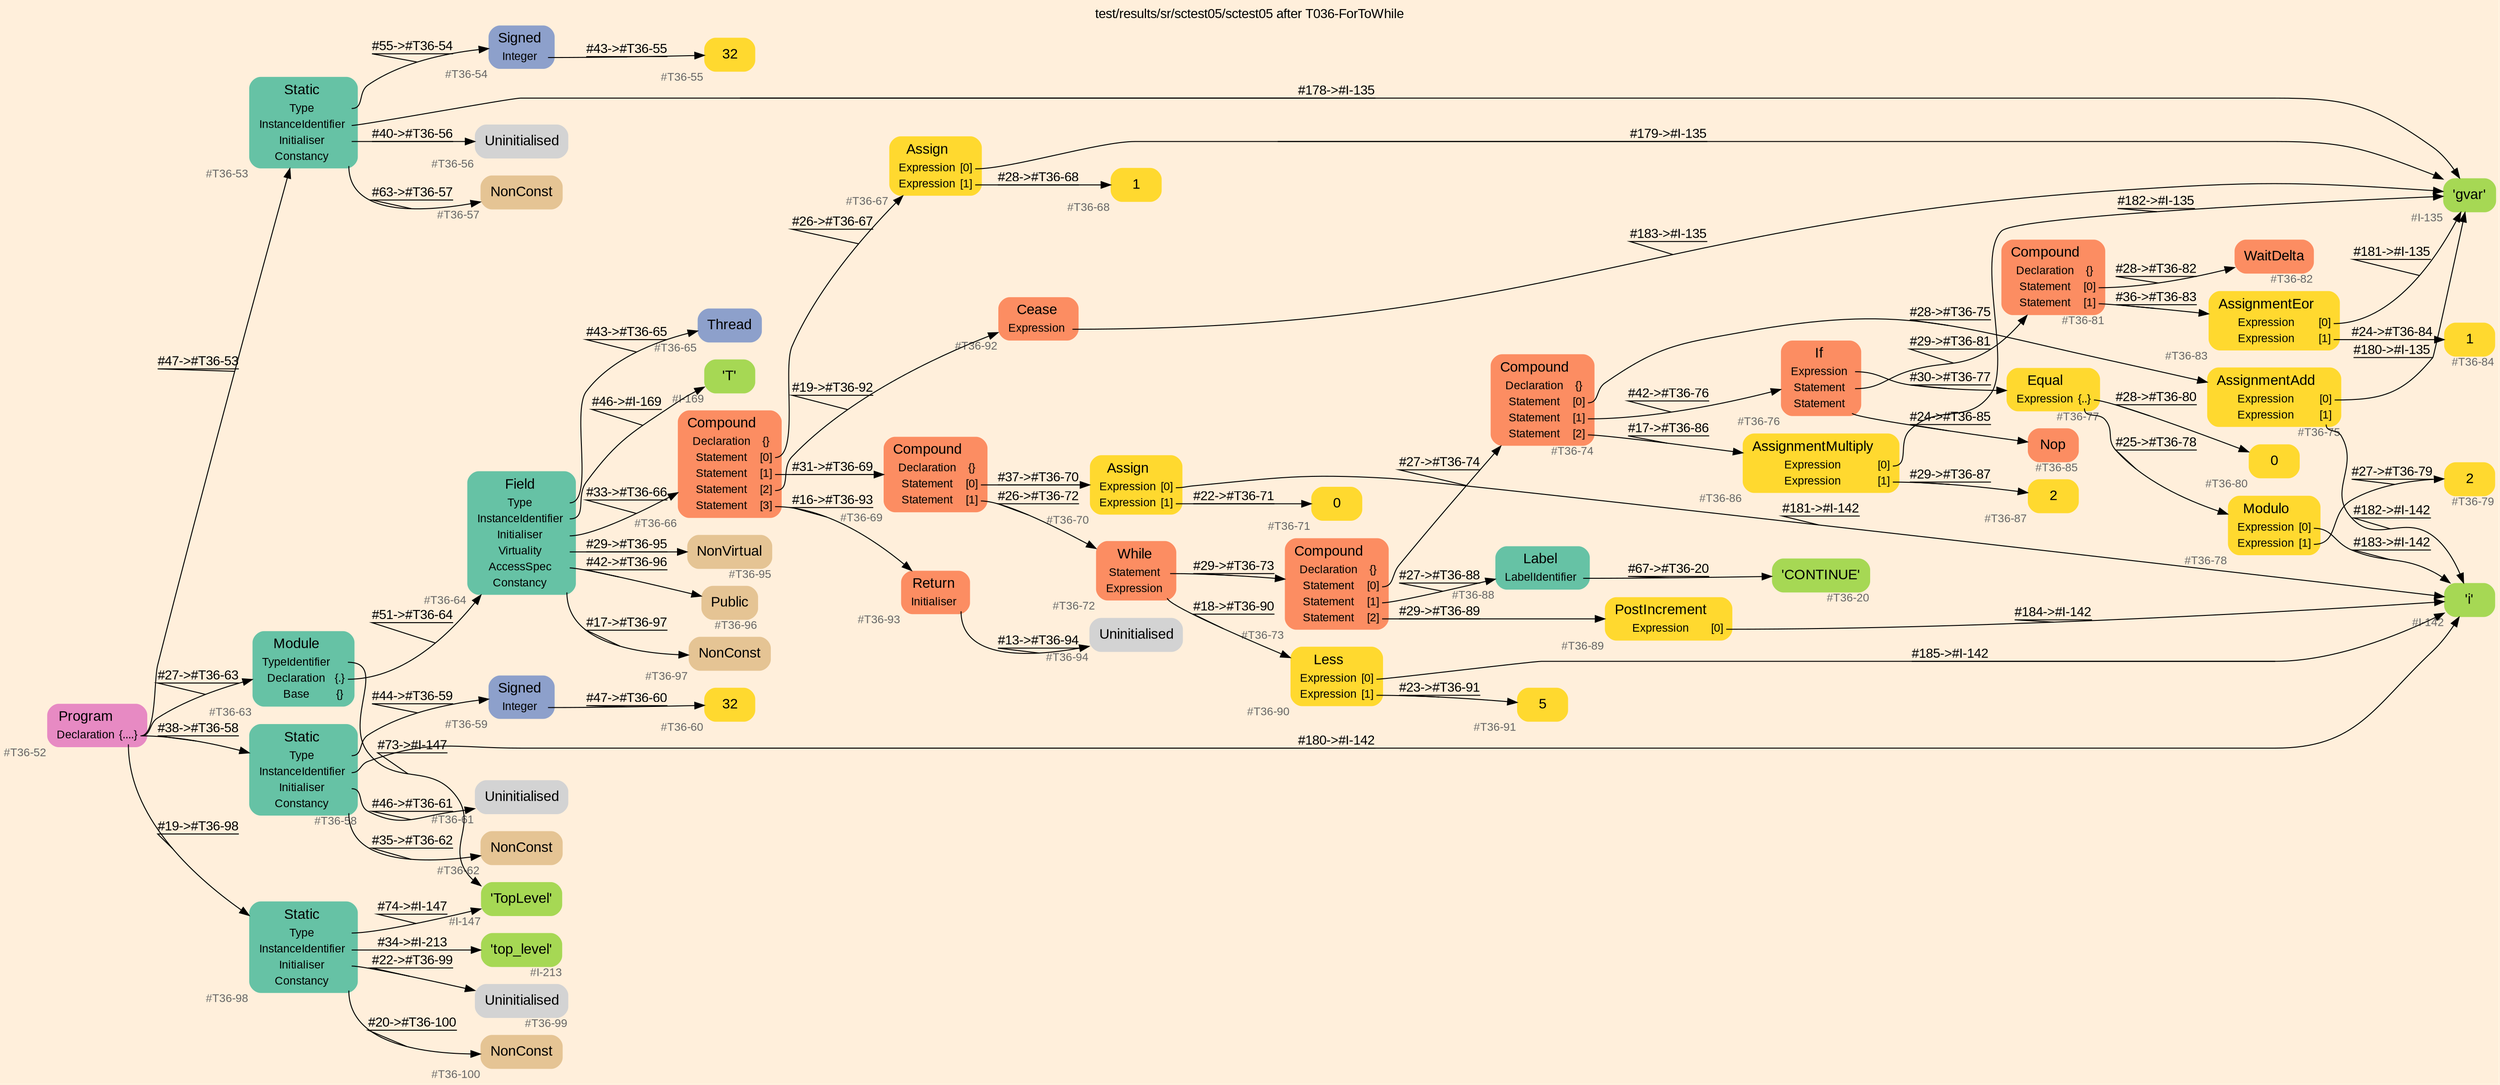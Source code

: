 digraph "test/results/sr/sctest05/sctest05 after T036-ForToWhile" {
label = "test/results/sr/sctest05/sctest05 after T036-ForToWhile"
labelloc = t
graph [
    rankdir = "LR"
    ranksep = 0.3
    bgcolor = antiquewhite1
    color = black
    fontcolor = black
    fontname = "Arial"
];
node [
    fontname = "Arial"
];
edge [
    fontname = "Arial"
];

// -------------------- node figure --------------------
// -------- block #T36-52 ----------
"#T36-52" [
    fillcolor = "/set28/4"
    xlabel = "#T36-52"
    fontsize = "12"
    fontcolor = grey40
    shape = "plaintext"
    label = <<TABLE BORDER="0" CELLBORDER="0" CELLSPACING="0">
     <TR><TD><FONT COLOR="black" POINT-SIZE="15">Program</FONT></TD></TR>
     <TR><TD><FONT COLOR="black" POINT-SIZE="12">Declaration</FONT></TD><TD PORT="port0"><FONT COLOR="black" POINT-SIZE="12">{....}</FONT></TD></TR>
    </TABLE>>
    style = "rounded,filled"
];

// -------- block #T36-53 ----------
"#T36-53" [
    fillcolor = "/set28/1"
    xlabel = "#T36-53"
    fontsize = "12"
    fontcolor = grey40
    shape = "plaintext"
    label = <<TABLE BORDER="0" CELLBORDER="0" CELLSPACING="0">
     <TR><TD><FONT COLOR="black" POINT-SIZE="15">Static</FONT></TD></TR>
     <TR><TD><FONT COLOR="black" POINT-SIZE="12">Type</FONT></TD><TD PORT="port0"></TD></TR>
     <TR><TD><FONT COLOR="black" POINT-SIZE="12">InstanceIdentifier</FONT></TD><TD PORT="port1"></TD></TR>
     <TR><TD><FONT COLOR="black" POINT-SIZE="12">Initialiser</FONT></TD><TD PORT="port2"></TD></TR>
     <TR><TD><FONT COLOR="black" POINT-SIZE="12">Constancy</FONT></TD><TD PORT="port3"></TD></TR>
    </TABLE>>
    style = "rounded,filled"
];

// -------- block #T36-54 ----------
"#T36-54" [
    fillcolor = "/set28/3"
    xlabel = "#T36-54"
    fontsize = "12"
    fontcolor = grey40
    shape = "plaintext"
    label = <<TABLE BORDER="0" CELLBORDER="0" CELLSPACING="0">
     <TR><TD><FONT COLOR="black" POINT-SIZE="15">Signed</FONT></TD></TR>
     <TR><TD><FONT COLOR="black" POINT-SIZE="12">Integer</FONT></TD><TD PORT="port0"></TD></TR>
    </TABLE>>
    style = "rounded,filled"
];

// -------- block #T36-55 ----------
"#T36-55" [
    fillcolor = "/set28/6"
    xlabel = "#T36-55"
    fontsize = "12"
    fontcolor = grey40
    shape = "plaintext"
    label = <<TABLE BORDER="0" CELLBORDER="0" CELLSPACING="0">
     <TR><TD><FONT COLOR="black" POINT-SIZE="15">32</FONT></TD></TR>
    </TABLE>>
    style = "rounded,filled"
];

// -------- block #I-135 ----------
"#I-135" [
    fillcolor = "/set28/5"
    xlabel = "#I-135"
    fontsize = "12"
    fontcolor = grey40
    shape = "plaintext"
    label = <<TABLE BORDER="0" CELLBORDER="0" CELLSPACING="0">
     <TR><TD><FONT COLOR="black" POINT-SIZE="15">'gvar'</FONT></TD></TR>
    </TABLE>>
    style = "rounded,filled"
];

// -------- block #T36-56 ----------
"#T36-56" [
    xlabel = "#T36-56"
    fontsize = "12"
    fontcolor = grey40
    shape = "plaintext"
    label = <<TABLE BORDER="0" CELLBORDER="0" CELLSPACING="0">
     <TR><TD><FONT COLOR="black" POINT-SIZE="15">Uninitialised</FONT></TD></TR>
    </TABLE>>
    style = "rounded,filled"
];

// -------- block #T36-57 ----------
"#T36-57" [
    fillcolor = "/set28/7"
    xlabel = "#T36-57"
    fontsize = "12"
    fontcolor = grey40
    shape = "plaintext"
    label = <<TABLE BORDER="0" CELLBORDER="0" CELLSPACING="0">
     <TR><TD><FONT COLOR="black" POINT-SIZE="15">NonConst</FONT></TD></TR>
    </TABLE>>
    style = "rounded,filled"
];

// -------- block #T36-58 ----------
"#T36-58" [
    fillcolor = "/set28/1"
    xlabel = "#T36-58"
    fontsize = "12"
    fontcolor = grey40
    shape = "plaintext"
    label = <<TABLE BORDER="0" CELLBORDER="0" CELLSPACING="0">
     <TR><TD><FONT COLOR="black" POINT-SIZE="15">Static</FONT></TD></TR>
     <TR><TD><FONT COLOR="black" POINT-SIZE="12">Type</FONT></TD><TD PORT="port0"></TD></TR>
     <TR><TD><FONT COLOR="black" POINT-SIZE="12">InstanceIdentifier</FONT></TD><TD PORT="port1"></TD></TR>
     <TR><TD><FONT COLOR="black" POINT-SIZE="12">Initialiser</FONT></TD><TD PORT="port2"></TD></TR>
     <TR><TD><FONT COLOR="black" POINT-SIZE="12">Constancy</FONT></TD><TD PORT="port3"></TD></TR>
    </TABLE>>
    style = "rounded,filled"
];

// -------- block #T36-59 ----------
"#T36-59" [
    fillcolor = "/set28/3"
    xlabel = "#T36-59"
    fontsize = "12"
    fontcolor = grey40
    shape = "plaintext"
    label = <<TABLE BORDER="0" CELLBORDER="0" CELLSPACING="0">
     <TR><TD><FONT COLOR="black" POINT-SIZE="15">Signed</FONT></TD></TR>
     <TR><TD><FONT COLOR="black" POINT-SIZE="12">Integer</FONT></TD><TD PORT="port0"></TD></TR>
    </TABLE>>
    style = "rounded,filled"
];

// -------- block #T36-60 ----------
"#T36-60" [
    fillcolor = "/set28/6"
    xlabel = "#T36-60"
    fontsize = "12"
    fontcolor = grey40
    shape = "plaintext"
    label = <<TABLE BORDER="0" CELLBORDER="0" CELLSPACING="0">
     <TR><TD><FONT COLOR="black" POINT-SIZE="15">32</FONT></TD></TR>
    </TABLE>>
    style = "rounded,filled"
];

// -------- block #I-142 ----------
"#I-142" [
    fillcolor = "/set28/5"
    xlabel = "#I-142"
    fontsize = "12"
    fontcolor = grey40
    shape = "plaintext"
    label = <<TABLE BORDER="0" CELLBORDER="0" CELLSPACING="0">
     <TR><TD><FONT COLOR="black" POINT-SIZE="15">'i'</FONT></TD></TR>
    </TABLE>>
    style = "rounded,filled"
];

// -------- block #T36-61 ----------
"#T36-61" [
    xlabel = "#T36-61"
    fontsize = "12"
    fontcolor = grey40
    shape = "plaintext"
    label = <<TABLE BORDER="0" CELLBORDER="0" CELLSPACING="0">
     <TR><TD><FONT COLOR="black" POINT-SIZE="15">Uninitialised</FONT></TD></TR>
    </TABLE>>
    style = "rounded,filled"
];

// -------- block #T36-62 ----------
"#T36-62" [
    fillcolor = "/set28/7"
    xlabel = "#T36-62"
    fontsize = "12"
    fontcolor = grey40
    shape = "plaintext"
    label = <<TABLE BORDER="0" CELLBORDER="0" CELLSPACING="0">
     <TR><TD><FONT COLOR="black" POINT-SIZE="15">NonConst</FONT></TD></TR>
    </TABLE>>
    style = "rounded,filled"
];

// -------- block #T36-63 ----------
"#T36-63" [
    fillcolor = "/set28/1"
    xlabel = "#T36-63"
    fontsize = "12"
    fontcolor = grey40
    shape = "plaintext"
    label = <<TABLE BORDER="0" CELLBORDER="0" CELLSPACING="0">
     <TR><TD><FONT COLOR="black" POINT-SIZE="15">Module</FONT></TD></TR>
     <TR><TD><FONT COLOR="black" POINT-SIZE="12">TypeIdentifier</FONT></TD><TD PORT="port0"></TD></TR>
     <TR><TD><FONT COLOR="black" POINT-SIZE="12">Declaration</FONT></TD><TD PORT="port1"><FONT COLOR="black" POINT-SIZE="12">{.}</FONT></TD></TR>
     <TR><TD><FONT COLOR="black" POINT-SIZE="12">Base</FONT></TD><TD PORT="port2"><FONT COLOR="black" POINT-SIZE="12">{}</FONT></TD></TR>
    </TABLE>>
    style = "rounded,filled"
];

// -------- block #I-147 ----------
"#I-147" [
    fillcolor = "/set28/5"
    xlabel = "#I-147"
    fontsize = "12"
    fontcolor = grey40
    shape = "plaintext"
    label = <<TABLE BORDER="0" CELLBORDER="0" CELLSPACING="0">
     <TR><TD><FONT COLOR="black" POINT-SIZE="15">'TopLevel'</FONT></TD></TR>
    </TABLE>>
    style = "rounded,filled"
];

// -------- block #T36-64 ----------
"#T36-64" [
    fillcolor = "/set28/1"
    xlabel = "#T36-64"
    fontsize = "12"
    fontcolor = grey40
    shape = "plaintext"
    label = <<TABLE BORDER="0" CELLBORDER="0" CELLSPACING="0">
     <TR><TD><FONT COLOR="black" POINT-SIZE="15">Field</FONT></TD></TR>
     <TR><TD><FONT COLOR="black" POINT-SIZE="12">Type</FONT></TD><TD PORT="port0"></TD></TR>
     <TR><TD><FONT COLOR="black" POINT-SIZE="12">InstanceIdentifier</FONT></TD><TD PORT="port1"></TD></TR>
     <TR><TD><FONT COLOR="black" POINT-SIZE="12">Initialiser</FONT></TD><TD PORT="port2"></TD></TR>
     <TR><TD><FONT COLOR="black" POINT-SIZE="12">Virtuality</FONT></TD><TD PORT="port3"></TD></TR>
     <TR><TD><FONT COLOR="black" POINT-SIZE="12">AccessSpec</FONT></TD><TD PORT="port4"></TD></TR>
     <TR><TD><FONT COLOR="black" POINT-SIZE="12">Constancy</FONT></TD><TD PORT="port5"></TD></TR>
    </TABLE>>
    style = "rounded,filled"
];

// -------- block #T36-65 ----------
"#T36-65" [
    fillcolor = "/set28/3"
    xlabel = "#T36-65"
    fontsize = "12"
    fontcolor = grey40
    shape = "plaintext"
    label = <<TABLE BORDER="0" CELLBORDER="0" CELLSPACING="0">
     <TR><TD><FONT COLOR="black" POINT-SIZE="15">Thread</FONT></TD></TR>
    </TABLE>>
    style = "rounded,filled"
];

// -------- block #I-169 ----------
"#I-169" [
    fillcolor = "/set28/5"
    xlabel = "#I-169"
    fontsize = "12"
    fontcolor = grey40
    shape = "plaintext"
    label = <<TABLE BORDER="0" CELLBORDER="0" CELLSPACING="0">
     <TR><TD><FONT COLOR="black" POINT-SIZE="15">'T'</FONT></TD></TR>
    </TABLE>>
    style = "rounded,filled"
];

// -------- block #T36-66 ----------
"#T36-66" [
    fillcolor = "/set28/2"
    xlabel = "#T36-66"
    fontsize = "12"
    fontcolor = grey40
    shape = "plaintext"
    label = <<TABLE BORDER="0" CELLBORDER="0" CELLSPACING="0">
     <TR><TD><FONT COLOR="black" POINT-SIZE="15">Compound</FONT></TD></TR>
     <TR><TD><FONT COLOR="black" POINT-SIZE="12">Declaration</FONT></TD><TD PORT="port0"><FONT COLOR="black" POINT-SIZE="12">{}</FONT></TD></TR>
     <TR><TD><FONT COLOR="black" POINT-SIZE="12">Statement</FONT></TD><TD PORT="port1"><FONT COLOR="black" POINT-SIZE="12">[0]</FONT></TD></TR>
     <TR><TD><FONT COLOR="black" POINT-SIZE="12">Statement</FONT></TD><TD PORT="port2"><FONT COLOR="black" POINT-SIZE="12">[1]</FONT></TD></TR>
     <TR><TD><FONT COLOR="black" POINT-SIZE="12">Statement</FONT></TD><TD PORT="port3"><FONT COLOR="black" POINT-SIZE="12">[2]</FONT></TD></TR>
     <TR><TD><FONT COLOR="black" POINT-SIZE="12">Statement</FONT></TD><TD PORT="port4"><FONT COLOR="black" POINT-SIZE="12">[3]</FONT></TD></TR>
    </TABLE>>
    style = "rounded,filled"
];

// -------- block #T36-67 ----------
"#T36-67" [
    fillcolor = "/set28/6"
    xlabel = "#T36-67"
    fontsize = "12"
    fontcolor = grey40
    shape = "plaintext"
    label = <<TABLE BORDER="0" CELLBORDER="0" CELLSPACING="0">
     <TR><TD><FONT COLOR="black" POINT-SIZE="15">Assign</FONT></TD></TR>
     <TR><TD><FONT COLOR="black" POINT-SIZE="12">Expression</FONT></TD><TD PORT="port0"><FONT COLOR="black" POINT-SIZE="12">[0]</FONT></TD></TR>
     <TR><TD><FONT COLOR="black" POINT-SIZE="12">Expression</FONT></TD><TD PORT="port1"><FONT COLOR="black" POINT-SIZE="12">[1]</FONT></TD></TR>
    </TABLE>>
    style = "rounded,filled"
];

// -------- block #T36-68 ----------
"#T36-68" [
    fillcolor = "/set28/6"
    xlabel = "#T36-68"
    fontsize = "12"
    fontcolor = grey40
    shape = "plaintext"
    label = <<TABLE BORDER="0" CELLBORDER="0" CELLSPACING="0">
     <TR><TD><FONT COLOR="black" POINT-SIZE="15">1</FONT></TD></TR>
    </TABLE>>
    style = "rounded,filled"
];

// -------- block #T36-69 ----------
"#T36-69" [
    fillcolor = "/set28/2"
    xlabel = "#T36-69"
    fontsize = "12"
    fontcolor = grey40
    shape = "plaintext"
    label = <<TABLE BORDER="0" CELLBORDER="0" CELLSPACING="0">
     <TR><TD><FONT COLOR="black" POINT-SIZE="15">Compound</FONT></TD></TR>
     <TR><TD><FONT COLOR="black" POINT-SIZE="12">Declaration</FONT></TD><TD PORT="port0"><FONT COLOR="black" POINT-SIZE="12">{}</FONT></TD></TR>
     <TR><TD><FONT COLOR="black" POINT-SIZE="12">Statement</FONT></TD><TD PORT="port1"><FONT COLOR="black" POINT-SIZE="12">[0]</FONT></TD></TR>
     <TR><TD><FONT COLOR="black" POINT-SIZE="12">Statement</FONT></TD><TD PORT="port2"><FONT COLOR="black" POINT-SIZE="12">[1]</FONT></TD></TR>
    </TABLE>>
    style = "rounded,filled"
];

// -------- block #T36-70 ----------
"#T36-70" [
    fillcolor = "/set28/6"
    xlabel = "#T36-70"
    fontsize = "12"
    fontcolor = grey40
    shape = "plaintext"
    label = <<TABLE BORDER="0" CELLBORDER="0" CELLSPACING="0">
     <TR><TD><FONT COLOR="black" POINT-SIZE="15">Assign</FONT></TD></TR>
     <TR><TD><FONT COLOR="black" POINT-SIZE="12">Expression</FONT></TD><TD PORT="port0"><FONT COLOR="black" POINT-SIZE="12">[0]</FONT></TD></TR>
     <TR><TD><FONT COLOR="black" POINT-SIZE="12">Expression</FONT></TD><TD PORT="port1"><FONT COLOR="black" POINT-SIZE="12">[1]</FONT></TD></TR>
    </TABLE>>
    style = "rounded,filled"
];

// -------- block #T36-71 ----------
"#T36-71" [
    fillcolor = "/set28/6"
    xlabel = "#T36-71"
    fontsize = "12"
    fontcolor = grey40
    shape = "plaintext"
    label = <<TABLE BORDER="0" CELLBORDER="0" CELLSPACING="0">
     <TR><TD><FONT COLOR="black" POINT-SIZE="15">0</FONT></TD></TR>
    </TABLE>>
    style = "rounded,filled"
];

// -------- block #T36-72 ----------
"#T36-72" [
    fillcolor = "/set28/2"
    xlabel = "#T36-72"
    fontsize = "12"
    fontcolor = grey40
    shape = "plaintext"
    label = <<TABLE BORDER="0" CELLBORDER="0" CELLSPACING="0">
     <TR><TD><FONT COLOR="black" POINT-SIZE="15">While</FONT></TD></TR>
     <TR><TD><FONT COLOR="black" POINT-SIZE="12">Statement</FONT></TD><TD PORT="port0"></TD></TR>
     <TR><TD><FONT COLOR="black" POINT-SIZE="12">Expression</FONT></TD><TD PORT="port1"></TD></TR>
    </TABLE>>
    style = "rounded,filled"
];

// -------- block #T36-73 ----------
"#T36-73" [
    fillcolor = "/set28/2"
    xlabel = "#T36-73"
    fontsize = "12"
    fontcolor = grey40
    shape = "plaintext"
    label = <<TABLE BORDER="0" CELLBORDER="0" CELLSPACING="0">
     <TR><TD><FONT COLOR="black" POINT-SIZE="15">Compound</FONT></TD></TR>
     <TR><TD><FONT COLOR="black" POINT-SIZE="12">Declaration</FONT></TD><TD PORT="port0"><FONT COLOR="black" POINT-SIZE="12">{}</FONT></TD></TR>
     <TR><TD><FONT COLOR="black" POINT-SIZE="12">Statement</FONT></TD><TD PORT="port1"><FONT COLOR="black" POINT-SIZE="12">[0]</FONT></TD></TR>
     <TR><TD><FONT COLOR="black" POINT-SIZE="12">Statement</FONT></TD><TD PORT="port2"><FONT COLOR="black" POINT-SIZE="12">[1]</FONT></TD></TR>
     <TR><TD><FONT COLOR="black" POINT-SIZE="12">Statement</FONT></TD><TD PORT="port3"><FONT COLOR="black" POINT-SIZE="12">[2]</FONT></TD></TR>
    </TABLE>>
    style = "rounded,filled"
];

// -------- block #T36-74 ----------
"#T36-74" [
    fillcolor = "/set28/2"
    xlabel = "#T36-74"
    fontsize = "12"
    fontcolor = grey40
    shape = "plaintext"
    label = <<TABLE BORDER="0" CELLBORDER="0" CELLSPACING="0">
     <TR><TD><FONT COLOR="black" POINT-SIZE="15">Compound</FONT></TD></TR>
     <TR><TD><FONT COLOR="black" POINT-SIZE="12">Declaration</FONT></TD><TD PORT="port0"><FONT COLOR="black" POINT-SIZE="12">{}</FONT></TD></TR>
     <TR><TD><FONT COLOR="black" POINT-SIZE="12">Statement</FONT></TD><TD PORT="port1"><FONT COLOR="black" POINT-SIZE="12">[0]</FONT></TD></TR>
     <TR><TD><FONT COLOR="black" POINT-SIZE="12">Statement</FONT></TD><TD PORT="port2"><FONT COLOR="black" POINT-SIZE="12">[1]</FONT></TD></TR>
     <TR><TD><FONT COLOR="black" POINT-SIZE="12">Statement</FONT></TD><TD PORT="port3"><FONT COLOR="black" POINT-SIZE="12">[2]</FONT></TD></TR>
    </TABLE>>
    style = "rounded,filled"
];

// -------- block #T36-75 ----------
"#T36-75" [
    fillcolor = "/set28/6"
    xlabel = "#T36-75"
    fontsize = "12"
    fontcolor = grey40
    shape = "plaintext"
    label = <<TABLE BORDER="0" CELLBORDER="0" CELLSPACING="0">
     <TR><TD><FONT COLOR="black" POINT-SIZE="15">AssignmentAdd</FONT></TD></TR>
     <TR><TD><FONT COLOR="black" POINT-SIZE="12">Expression</FONT></TD><TD PORT="port0"><FONT COLOR="black" POINT-SIZE="12">[0]</FONT></TD></TR>
     <TR><TD><FONT COLOR="black" POINT-SIZE="12">Expression</FONT></TD><TD PORT="port1"><FONT COLOR="black" POINT-SIZE="12">[1]</FONT></TD></TR>
    </TABLE>>
    style = "rounded,filled"
];

// -------- block #T36-76 ----------
"#T36-76" [
    fillcolor = "/set28/2"
    xlabel = "#T36-76"
    fontsize = "12"
    fontcolor = grey40
    shape = "plaintext"
    label = <<TABLE BORDER="0" CELLBORDER="0" CELLSPACING="0">
     <TR><TD><FONT COLOR="black" POINT-SIZE="15">If</FONT></TD></TR>
     <TR><TD><FONT COLOR="black" POINT-SIZE="12">Expression</FONT></TD><TD PORT="port0"></TD></TR>
     <TR><TD><FONT COLOR="black" POINT-SIZE="12">Statement</FONT></TD><TD PORT="port1"></TD></TR>
     <TR><TD><FONT COLOR="black" POINT-SIZE="12">Statement</FONT></TD><TD PORT="port2"></TD></TR>
    </TABLE>>
    style = "rounded,filled"
];

// -------- block #T36-77 ----------
"#T36-77" [
    fillcolor = "/set28/6"
    xlabel = "#T36-77"
    fontsize = "12"
    fontcolor = grey40
    shape = "plaintext"
    label = <<TABLE BORDER="0" CELLBORDER="0" CELLSPACING="0">
     <TR><TD><FONT COLOR="black" POINT-SIZE="15">Equal</FONT></TD></TR>
     <TR><TD><FONT COLOR="black" POINT-SIZE="12">Expression</FONT></TD><TD PORT="port0"><FONT COLOR="black" POINT-SIZE="12">{..}</FONT></TD></TR>
    </TABLE>>
    style = "rounded,filled"
];

// -------- block #T36-78 ----------
"#T36-78" [
    fillcolor = "/set28/6"
    xlabel = "#T36-78"
    fontsize = "12"
    fontcolor = grey40
    shape = "plaintext"
    label = <<TABLE BORDER="0" CELLBORDER="0" CELLSPACING="0">
     <TR><TD><FONT COLOR="black" POINT-SIZE="15">Modulo</FONT></TD></TR>
     <TR><TD><FONT COLOR="black" POINT-SIZE="12">Expression</FONT></TD><TD PORT="port0"><FONT COLOR="black" POINT-SIZE="12">[0]</FONT></TD></TR>
     <TR><TD><FONT COLOR="black" POINT-SIZE="12">Expression</FONT></TD><TD PORT="port1"><FONT COLOR="black" POINT-SIZE="12">[1]</FONT></TD></TR>
    </TABLE>>
    style = "rounded,filled"
];

// -------- block #T36-79 ----------
"#T36-79" [
    fillcolor = "/set28/6"
    xlabel = "#T36-79"
    fontsize = "12"
    fontcolor = grey40
    shape = "plaintext"
    label = <<TABLE BORDER="0" CELLBORDER="0" CELLSPACING="0">
     <TR><TD><FONT COLOR="black" POINT-SIZE="15">2</FONT></TD></TR>
    </TABLE>>
    style = "rounded,filled"
];

// -------- block #T36-80 ----------
"#T36-80" [
    fillcolor = "/set28/6"
    xlabel = "#T36-80"
    fontsize = "12"
    fontcolor = grey40
    shape = "plaintext"
    label = <<TABLE BORDER="0" CELLBORDER="0" CELLSPACING="0">
     <TR><TD><FONT COLOR="black" POINT-SIZE="15">0</FONT></TD></TR>
    </TABLE>>
    style = "rounded,filled"
];

// -------- block #T36-81 ----------
"#T36-81" [
    fillcolor = "/set28/2"
    xlabel = "#T36-81"
    fontsize = "12"
    fontcolor = grey40
    shape = "plaintext"
    label = <<TABLE BORDER="0" CELLBORDER="0" CELLSPACING="0">
     <TR><TD><FONT COLOR="black" POINT-SIZE="15">Compound</FONT></TD></TR>
     <TR><TD><FONT COLOR="black" POINT-SIZE="12">Declaration</FONT></TD><TD PORT="port0"><FONT COLOR="black" POINT-SIZE="12">{}</FONT></TD></TR>
     <TR><TD><FONT COLOR="black" POINT-SIZE="12">Statement</FONT></TD><TD PORT="port1"><FONT COLOR="black" POINT-SIZE="12">[0]</FONT></TD></TR>
     <TR><TD><FONT COLOR="black" POINT-SIZE="12">Statement</FONT></TD><TD PORT="port2"><FONT COLOR="black" POINT-SIZE="12">[1]</FONT></TD></TR>
    </TABLE>>
    style = "rounded,filled"
];

// -------- block #T36-82 ----------
"#T36-82" [
    fillcolor = "/set28/2"
    xlabel = "#T36-82"
    fontsize = "12"
    fontcolor = grey40
    shape = "plaintext"
    label = <<TABLE BORDER="0" CELLBORDER="0" CELLSPACING="0">
     <TR><TD><FONT COLOR="black" POINT-SIZE="15">WaitDelta</FONT></TD></TR>
    </TABLE>>
    style = "rounded,filled"
];

// -------- block #T36-83 ----------
"#T36-83" [
    fillcolor = "/set28/6"
    xlabel = "#T36-83"
    fontsize = "12"
    fontcolor = grey40
    shape = "plaintext"
    label = <<TABLE BORDER="0" CELLBORDER="0" CELLSPACING="0">
     <TR><TD><FONT COLOR="black" POINT-SIZE="15">AssignmentEor</FONT></TD></TR>
     <TR><TD><FONT COLOR="black" POINT-SIZE="12">Expression</FONT></TD><TD PORT="port0"><FONT COLOR="black" POINT-SIZE="12">[0]</FONT></TD></TR>
     <TR><TD><FONT COLOR="black" POINT-SIZE="12">Expression</FONT></TD><TD PORT="port1"><FONT COLOR="black" POINT-SIZE="12">[1]</FONT></TD></TR>
    </TABLE>>
    style = "rounded,filled"
];

// -------- block #T36-84 ----------
"#T36-84" [
    fillcolor = "/set28/6"
    xlabel = "#T36-84"
    fontsize = "12"
    fontcolor = grey40
    shape = "plaintext"
    label = <<TABLE BORDER="0" CELLBORDER="0" CELLSPACING="0">
     <TR><TD><FONT COLOR="black" POINT-SIZE="15">1</FONT></TD></TR>
    </TABLE>>
    style = "rounded,filled"
];

// -------- block #T36-85 ----------
"#T36-85" [
    fillcolor = "/set28/2"
    xlabel = "#T36-85"
    fontsize = "12"
    fontcolor = grey40
    shape = "plaintext"
    label = <<TABLE BORDER="0" CELLBORDER="0" CELLSPACING="0">
     <TR><TD><FONT COLOR="black" POINT-SIZE="15">Nop</FONT></TD></TR>
    </TABLE>>
    style = "rounded,filled"
];

// -------- block #T36-86 ----------
"#T36-86" [
    fillcolor = "/set28/6"
    xlabel = "#T36-86"
    fontsize = "12"
    fontcolor = grey40
    shape = "plaintext"
    label = <<TABLE BORDER="0" CELLBORDER="0" CELLSPACING="0">
     <TR><TD><FONT COLOR="black" POINT-SIZE="15">AssignmentMultiply</FONT></TD></TR>
     <TR><TD><FONT COLOR="black" POINT-SIZE="12">Expression</FONT></TD><TD PORT="port0"><FONT COLOR="black" POINT-SIZE="12">[0]</FONT></TD></TR>
     <TR><TD><FONT COLOR="black" POINT-SIZE="12">Expression</FONT></TD><TD PORT="port1"><FONT COLOR="black" POINT-SIZE="12">[1]</FONT></TD></TR>
    </TABLE>>
    style = "rounded,filled"
];

// -------- block #T36-87 ----------
"#T36-87" [
    fillcolor = "/set28/6"
    xlabel = "#T36-87"
    fontsize = "12"
    fontcolor = grey40
    shape = "plaintext"
    label = <<TABLE BORDER="0" CELLBORDER="0" CELLSPACING="0">
     <TR><TD><FONT COLOR="black" POINT-SIZE="15">2</FONT></TD></TR>
    </TABLE>>
    style = "rounded,filled"
];

// -------- block #T36-88 ----------
"#T36-88" [
    fillcolor = "/set28/1"
    xlabel = "#T36-88"
    fontsize = "12"
    fontcolor = grey40
    shape = "plaintext"
    label = <<TABLE BORDER="0" CELLBORDER="0" CELLSPACING="0">
     <TR><TD><FONT COLOR="black" POINT-SIZE="15">Label</FONT></TD></TR>
     <TR><TD><FONT COLOR="black" POINT-SIZE="12">LabelIdentifier</FONT></TD><TD PORT="port0"></TD></TR>
    </TABLE>>
    style = "rounded,filled"
];

// -------- block #T36-20 ----------
"#T36-20" [
    fillcolor = "/set28/5"
    xlabel = "#T36-20"
    fontsize = "12"
    fontcolor = grey40
    shape = "plaintext"
    label = <<TABLE BORDER="0" CELLBORDER="0" CELLSPACING="0">
     <TR><TD><FONT COLOR="black" POINT-SIZE="15">'CONTINUE'</FONT></TD></TR>
    </TABLE>>
    style = "rounded,filled"
];

// -------- block #T36-89 ----------
"#T36-89" [
    fillcolor = "/set28/6"
    xlabel = "#T36-89"
    fontsize = "12"
    fontcolor = grey40
    shape = "plaintext"
    label = <<TABLE BORDER="0" CELLBORDER="0" CELLSPACING="0">
     <TR><TD><FONT COLOR="black" POINT-SIZE="15">PostIncrement</FONT></TD></TR>
     <TR><TD><FONT COLOR="black" POINT-SIZE="12">Expression</FONT></TD><TD PORT="port0"><FONT COLOR="black" POINT-SIZE="12">[0]</FONT></TD></TR>
    </TABLE>>
    style = "rounded,filled"
];

// -------- block #T36-90 ----------
"#T36-90" [
    fillcolor = "/set28/6"
    xlabel = "#T36-90"
    fontsize = "12"
    fontcolor = grey40
    shape = "plaintext"
    label = <<TABLE BORDER="0" CELLBORDER="0" CELLSPACING="0">
     <TR><TD><FONT COLOR="black" POINT-SIZE="15">Less</FONT></TD></TR>
     <TR><TD><FONT COLOR="black" POINT-SIZE="12">Expression</FONT></TD><TD PORT="port0"><FONT COLOR="black" POINT-SIZE="12">[0]</FONT></TD></TR>
     <TR><TD><FONT COLOR="black" POINT-SIZE="12">Expression</FONT></TD><TD PORT="port1"><FONT COLOR="black" POINT-SIZE="12">[1]</FONT></TD></TR>
    </TABLE>>
    style = "rounded,filled"
];

// -------- block #T36-91 ----------
"#T36-91" [
    fillcolor = "/set28/6"
    xlabel = "#T36-91"
    fontsize = "12"
    fontcolor = grey40
    shape = "plaintext"
    label = <<TABLE BORDER="0" CELLBORDER="0" CELLSPACING="0">
     <TR><TD><FONT COLOR="black" POINT-SIZE="15">5</FONT></TD></TR>
    </TABLE>>
    style = "rounded,filled"
];

// -------- block #T36-92 ----------
"#T36-92" [
    fillcolor = "/set28/2"
    xlabel = "#T36-92"
    fontsize = "12"
    fontcolor = grey40
    shape = "plaintext"
    label = <<TABLE BORDER="0" CELLBORDER="0" CELLSPACING="0">
     <TR><TD><FONT COLOR="black" POINT-SIZE="15">Cease</FONT></TD></TR>
     <TR><TD><FONT COLOR="black" POINT-SIZE="12">Expression</FONT></TD><TD PORT="port0"></TD></TR>
    </TABLE>>
    style = "rounded,filled"
];

// -------- block #T36-93 ----------
"#T36-93" [
    fillcolor = "/set28/2"
    xlabel = "#T36-93"
    fontsize = "12"
    fontcolor = grey40
    shape = "plaintext"
    label = <<TABLE BORDER="0" CELLBORDER="0" CELLSPACING="0">
     <TR><TD><FONT COLOR="black" POINT-SIZE="15">Return</FONT></TD></TR>
     <TR><TD><FONT COLOR="black" POINT-SIZE="12">Initialiser</FONT></TD><TD PORT="port0"></TD></TR>
    </TABLE>>
    style = "rounded,filled"
];

// -------- block #T36-94 ----------
"#T36-94" [
    xlabel = "#T36-94"
    fontsize = "12"
    fontcolor = grey40
    shape = "plaintext"
    label = <<TABLE BORDER="0" CELLBORDER="0" CELLSPACING="0">
     <TR><TD><FONT COLOR="black" POINT-SIZE="15">Uninitialised</FONT></TD></TR>
    </TABLE>>
    style = "rounded,filled"
];

// -------- block #T36-95 ----------
"#T36-95" [
    fillcolor = "/set28/7"
    xlabel = "#T36-95"
    fontsize = "12"
    fontcolor = grey40
    shape = "plaintext"
    label = <<TABLE BORDER="0" CELLBORDER="0" CELLSPACING="0">
     <TR><TD><FONT COLOR="black" POINT-SIZE="15">NonVirtual</FONT></TD></TR>
    </TABLE>>
    style = "rounded,filled"
];

// -------- block #T36-96 ----------
"#T36-96" [
    fillcolor = "/set28/7"
    xlabel = "#T36-96"
    fontsize = "12"
    fontcolor = grey40
    shape = "plaintext"
    label = <<TABLE BORDER="0" CELLBORDER="0" CELLSPACING="0">
     <TR><TD><FONT COLOR="black" POINT-SIZE="15">Public</FONT></TD></TR>
    </TABLE>>
    style = "rounded,filled"
];

// -------- block #T36-97 ----------
"#T36-97" [
    fillcolor = "/set28/7"
    xlabel = "#T36-97"
    fontsize = "12"
    fontcolor = grey40
    shape = "plaintext"
    label = <<TABLE BORDER="0" CELLBORDER="0" CELLSPACING="0">
     <TR><TD><FONT COLOR="black" POINT-SIZE="15">NonConst</FONT></TD></TR>
    </TABLE>>
    style = "rounded,filled"
];

// -------- block #T36-98 ----------
"#T36-98" [
    fillcolor = "/set28/1"
    xlabel = "#T36-98"
    fontsize = "12"
    fontcolor = grey40
    shape = "plaintext"
    label = <<TABLE BORDER="0" CELLBORDER="0" CELLSPACING="0">
     <TR><TD><FONT COLOR="black" POINT-SIZE="15">Static</FONT></TD></TR>
     <TR><TD><FONT COLOR="black" POINT-SIZE="12">Type</FONT></TD><TD PORT="port0"></TD></TR>
     <TR><TD><FONT COLOR="black" POINT-SIZE="12">InstanceIdentifier</FONT></TD><TD PORT="port1"></TD></TR>
     <TR><TD><FONT COLOR="black" POINT-SIZE="12">Initialiser</FONT></TD><TD PORT="port2"></TD></TR>
     <TR><TD><FONT COLOR="black" POINT-SIZE="12">Constancy</FONT></TD><TD PORT="port3"></TD></TR>
    </TABLE>>
    style = "rounded,filled"
];

// -------- block #I-213 ----------
"#I-213" [
    fillcolor = "/set28/5"
    xlabel = "#I-213"
    fontsize = "12"
    fontcolor = grey40
    shape = "plaintext"
    label = <<TABLE BORDER="0" CELLBORDER="0" CELLSPACING="0">
     <TR><TD><FONT COLOR="black" POINT-SIZE="15">'top_level'</FONT></TD></TR>
    </TABLE>>
    style = "rounded,filled"
];

// -------- block #T36-99 ----------
"#T36-99" [
    xlabel = "#T36-99"
    fontsize = "12"
    fontcolor = grey40
    shape = "plaintext"
    label = <<TABLE BORDER="0" CELLBORDER="0" CELLSPACING="0">
     <TR><TD><FONT COLOR="black" POINT-SIZE="15">Uninitialised</FONT></TD></TR>
    </TABLE>>
    style = "rounded,filled"
];

// -------- block #T36-100 ----------
"#T36-100" [
    fillcolor = "/set28/7"
    xlabel = "#T36-100"
    fontsize = "12"
    fontcolor = grey40
    shape = "plaintext"
    label = <<TABLE BORDER="0" CELLBORDER="0" CELLSPACING="0">
     <TR><TD><FONT COLOR="black" POINT-SIZE="15">NonConst</FONT></TD></TR>
    </TABLE>>
    style = "rounded,filled"
];

"#T36-52":port0 -> "#T36-53" [
    label = "#47-&gt;#T36-53"
    decorate = true
    color = black
    fontcolor = black
];

"#T36-52":port0 -> "#T36-58" [
    label = "#38-&gt;#T36-58"
    decorate = true
    color = black
    fontcolor = black
];

"#T36-52":port0 -> "#T36-63" [
    label = "#27-&gt;#T36-63"
    decorate = true
    color = black
    fontcolor = black
];

"#T36-52":port0 -> "#T36-98" [
    label = "#19-&gt;#T36-98"
    decorate = true
    color = black
    fontcolor = black
];

"#T36-53":port0 -> "#T36-54" [
    label = "#55-&gt;#T36-54"
    decorate = true
    color = black
    fontcolor = black
];

"#T36-53":port1 -> "#I-135" [
    label = "#178-&gt;#I-135"
    decorate = true
    color = black
    fontcolor = black
];

"#T36-53":port2 -> "#T36-56" [
    label = "#40-&gt;#T36-56"
    decorate = true
    color = black
    fontcolor = black
];

"#T36-53":port3 -> "#T36-57" [
    label = "#63-&gt;#T36-57"
    decorate = true
    color = black
    fontcolor = black
];

"#T36-54":port0 -> "#T36-55" [
    label = "#43-&gt;#T36-55"
    decorate = true
    color = black
    fontcolor = black
];

"#T36-58":port0 -> "#T36-59" [
    label = "#44-&gt;#T36-59"
    decorate = true
    color = black
    fontcolor = black
];

"#T36-58":port1 -> "#I-142" [
    label = "#180-&gt;#I-142"
    decorate = true
    color = black
    fontcolor = black
];

"#T36-58":port2 -> "#T36-61" [
    label = "#46-&gt;#T36-61"
    decorate = true
    color = black
    fontcolor = black
];

"#T36-58":port3 -> "#T36-62" [
    label = "#35-&gt;#T36-62"
    decorate = true
    color = black
    fontcolor = black
];

"#T36-59":port0 -> "#T36-60" [
    label = "#47-&gt;#T36-60"
    decorate = true
    color = black
    fontcolor = black
];

"#T36-63":port0 -> "#I-147" [
    label = "#73-&gt;#I-147"
    decorate = true
    color = black
    fontcolor = black
];

"#T36-63":port1 -> "#T36-64" [
    label = "#51-&gt;#T36-64"
    decorate = true
    color = black
    fontcolor = black
];

"#T36-64":port0 -> "#T36-65" [
    label = "#43-&gt;#T36-65"
    decorate = true
    color = black
    fontcolor = black
];

"#T36-64":port1 -> "#I-169" [
    label = "#46-&gt;#I-169"
    decorate = true
    color = black
    fontcolor = black
];

"#T36-64":port2 -> "#T36-66" [
    label = "#33-&gt;#T36-66"
    decorate = true
    color = black
    fontcolor = black
];

"#T36-64":port3 -> "#T36-95" [
    label = "#29-&gt;#T36-95"
    decorate = true
    color = black
    fontcolor = black
];

"#T36-64":port4 -> "#T36-96" [
    label = "#42-&gt;#T36-96"
    decorate = true
    color = black
    fontcolor = black
];

"#T36-64":port5 -> "#T36-97" [
    label = "#17-&gt;#T36-97"
    decorate = true
    color = black
    fontcolor = black
];

"#T36-66":port1 -> "#T36-67" [
    label = "#26-&gt;#T36-67"
    decorate = true
    color = black
    fontcolor = black
];

"#T36-66":port2 -> "#T36-69" [
    label = "#31-&gt;#T36-69"
    decorate = true
    color = black
    fontcolor = black
];

"#T36-66":port3 -> "#T36-92" [
    label = "#19-&gt;#T36-92"
    decorate = true
    color = black
    fontcolor = black
];

"#T36-66":port4 -> "#T36-93" [
    label = "#16-&gt;#T36-93"
    decorate = true
    color = black
    fontcolor = black
];

"#T36-67":port0 -> "#I-135" [
    label = "#179-&gt;#I-135"
    decorate = true
    color = black
    fontcolor = black
];

"#T36-67":port1 -> "#T36-68" [
    label = "#28-&gt;#T36-68"
    decorate = true
    color = black
    fontcolor = black
];

"#T36-69":port1 -> "#T36-70" [
    label = "#37-&gt;#T36-70"
    decorate = true
    color = black
    fontcolor = black
];

"#T36-69":port2 -> "#T36-72" [
    label = "#26-&gt;#T36-72"
    decorate = true
    color = black
    fontcolor = black
];

"#T36-70":port0 -> "#I-142" [
    label = "#181-&gt;#I-142"
    decorate = true
    color = black
    fontcolor = black
];

"#T36-70":port1 -> "#T36-71" [
    label = "#22-&gt;#T36-71"
    decorate = true
    color = black
    fontcolor = black
];

"#T36-72":port0 -> "#T36-73" [
    label = "#29-&gt;#T36-73"
    decorate = true
    color = black
    fontcolor = black
];

"#T36-72":port1 -> "#T36-90" [
    label = "#18-&gt;#T36-90"
    decorate = true
    color = black
    fontcolor = black
];

"#T36-73":port1 -> "#T36-74" [
    label = "#27-&gt;#T36-74"
    decorate = true
    color = black
    fontcolor = black
];

"#T36-73":port2 -> "#T36-88" [
    label = "#27-&gt;#T36-88"
    decorate = true
    color = black
    fontcolor = black
];

"#T36-73":port3 -> "#T36-89" [
    label = "#29-&gt;#T36-89"
    decorate = true
    color = black
    fontcolor = black
];

"#T36-74":port1 -> "#T36-75" [
    label = "#28-&gt;#T36-75"
    decorate = true
    color = black
    fontcolor = black
];

"#T36-74":port2 -> "#T36-76" [
    label = "#42-&gt;#T36-76"
    decorate = true
    color = black
    fontcolor = black
];

"#T36-74":port3 -> "#T36-86" [
    label = "#17-&gt;#T36-86"
    decorate = true
    color = black
    fontcolor = black
];

"#T36-75":port0 -> "#I-135" [
    label = "#180-&gt;#I-135"
    decorate = true
    color = black
    fontcolor = black
];

"#T36-75":port1 -> "#I-142" [
    label = "#182-&gt;#I-142"
    decorate = true
    color = black
    fontcolor = black
];

"#T36-76":port0 -> "#T36-77" [
    label = "#30-&gt;#T36-77"
    decorate = true
    color = black
    fontcolor = black
];

"#T36-76":port1 -> "#T36-81" [
    label = "#29-&gt;#T36-81"
    decorate = true
    color = black
    fontcolor = black
];

"#T36-76":port2 -> "#T36-85" [
    label = "#24-&gt;#T36-85"
    decorate = true
    color = black
    fontcolor = black
];

"#T36-77":port0 -> "#T36-78" [
    label = "#25-&gt;#T36-78"
    decorate = true
    color = black
    fontcolor = black
];

"#T36-77":port0 -> "#T36-80" [
    label = "#28-&gt;#T36-80"
    decorate = true
    color = black
    fontcolor = black
];

"#T36-78":port0 -> "#I-142" [
    label = "#183-&gt;#I-142"
    decorate = true
    color = black
    fontcolor = black
];

"#T36-78":port1 -> "#T36-79" [
    label = "#27-&gt;#T36-79"
    decorate = true
    color = black
    fontcolor = black
];

"#T36-81":port1 -> "#T36-82" [
    label = "#28-&gt;#T36-82"
    decorate = true
    color = black
    fontcolor = black
];

"#T36-81":port2 -> "#T36-83" [
    label = "#36-&gt;#T36-83"
    decorate = true
    color = black
    fontcolor = black
];

"#T36-83":port0 -> "#I-135" [
    label = "#181-&gt;#I-135"
    decorate = true
    color = black
    fontcolor = black
];

"#T36-83":port1 -> "#T36-84" [
    label = "#24-&gt;#T36-84"
    decorate = true
    color = black
    fontcolor = black
];

"#T36-86":port0 -> "#I-135" [
    label = "#182-&gt;#I-135"
    decorate = true
    color = black
    fontcolor = black
];

"#T36-86":port1 -> "#T36-87" [
    label = "#29-&gt;#T36-87"
    decorate = true
    color = black
    fontcolor = black
];

"#T36-88":port0 -> "#T36-20" [
    label = "#67-&gt;#T36-20"
    decorate = true
    color = black
    fontcolor = black
];

"#T36-89":port0 -> "#I-142" [
    label = "#184-&gt;#I-142"
    decorate = true
    color = black
    fontcolor = black
];

"#T36-90":port0 -> "#I-142" [
    label = "#185-&gt;#I-142"
    decorate = true
    color = black
    fontcolor = black
];

"#T36-90":port1 -> "#T36-91" [
    label = "#23-&gt;#T36-91"
    decorate = true
    color = black
    fontcolor = black
];

"#T36-92":port0 -> "#I-135" [
    label = "#183-&gt;#I-135"
    decorate = true
    color = black
    fontcolor = black
];

"#T36-93":port0 -> "#T36-94" [
    label = "#13-&gt;#T36-94"
    decorate = true
    color = black
    fontcolor = black
];

"#T36-98":port0 -> "#I-147" [
    label = "#74-&gt;#I-147"
    decorate = true
    color = black
    fontcolor = black
];

"#T36-98":port1 -> "#I-213" [
    label = "#34-&gt;#I-213"
    decorate = true
    color = black
    fontcolor = black
];

"#T36-98":port2 -> "#T36-99" [
    label = "#22-&gt;#T36-99"
    decorate = true
    color = black
    fontcolor = black
];

"#T36-98":port3 -> "#T36-100" [
    label = "#20-&gt;#T36-100"
    decorate = true
    color = black
    fontcolor = black
];


}

